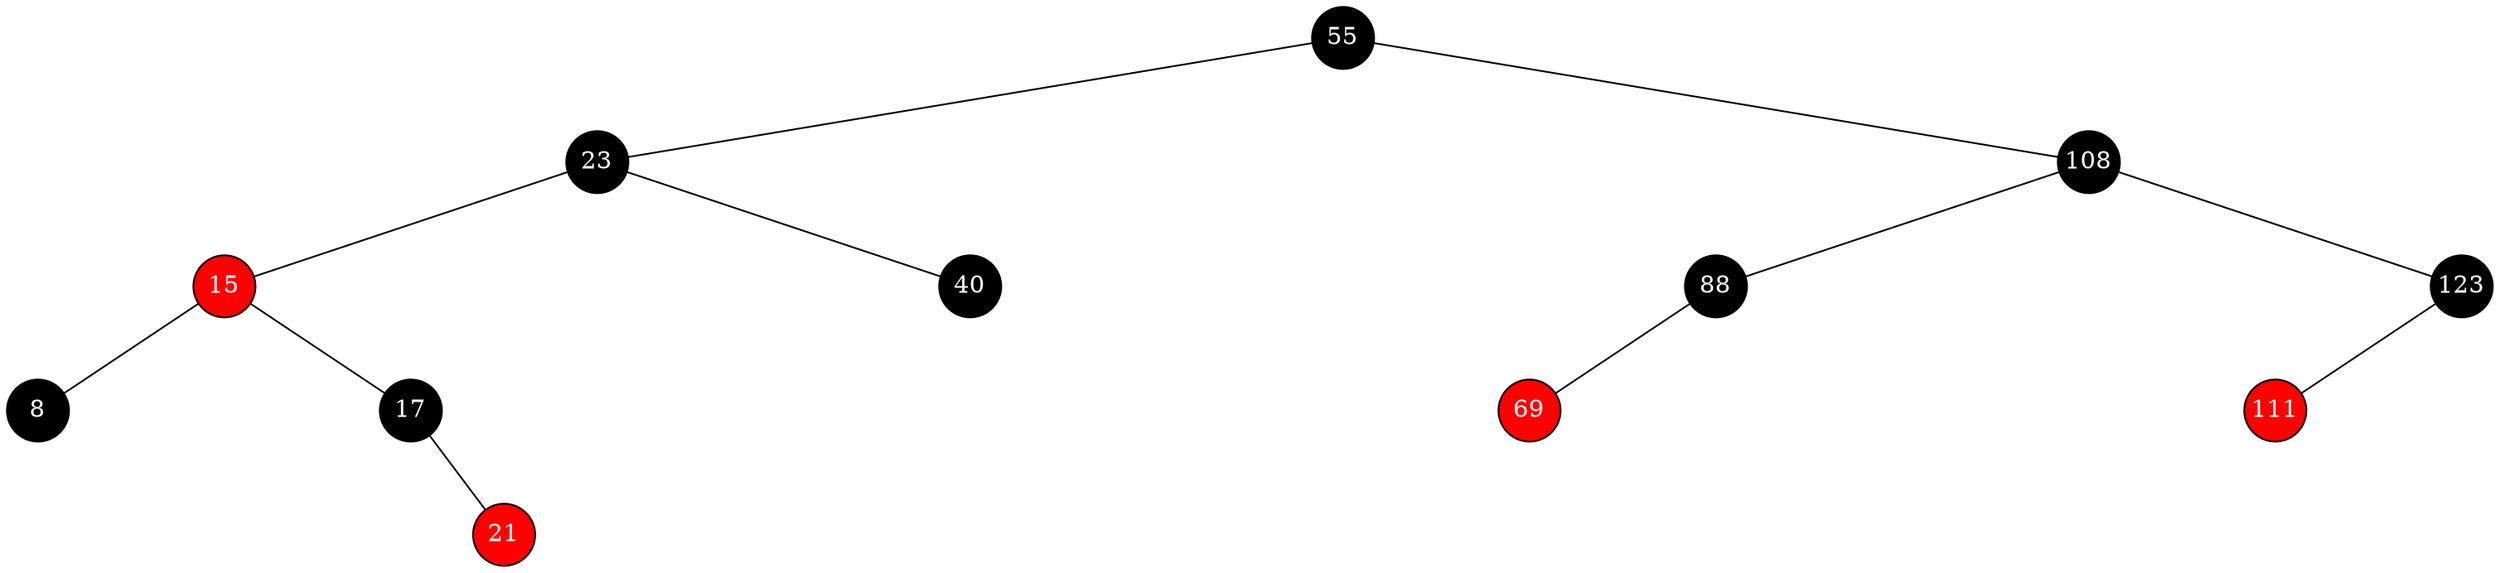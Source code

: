 graph G {
    layout=neato;
    node [shape=circle, style=filled, fontcolor=white, fixedsize=true, width=0.5];
    edge [dir=none];
    "55" [fillcolor=black, pos="0,0!"];
    "55" -- "23";
    "23" [fillcolor=black, pos="-6,-1!"];
    "23" -- "15";
    "15" [fillcolor=red, pos="-9,-2!"];
    "15" -- "8";
    "8" [fillcolor=black, pos="-10.5,-3!"];
    "15" -- "17";
    "17" [fillcolor=black, pos="-7.5,-3!"];
    "17" -- "21";
    "21" [fillcolor=red, pos="-6.75,-4!"];
    "23" -- "40";
    "40" [fillcolor=black, pos="-3,-2!"];
    "55" -- "108";
    "108" [fillcolor=black, pos="6,-1!"];
    "108" -- "88";
    "88" [fillcolor=black, pos="3,-2!"];
    "88" -- "69";
    "69" [fillcolor=red, pos="1.5,-3!"];
    "108" -- "123";
    "123" [fillcolor=black, pos="9,-2!"];
    "123" -- "111";
    "111" [fillcolor=red, pos="7.5,-3!"];
}
